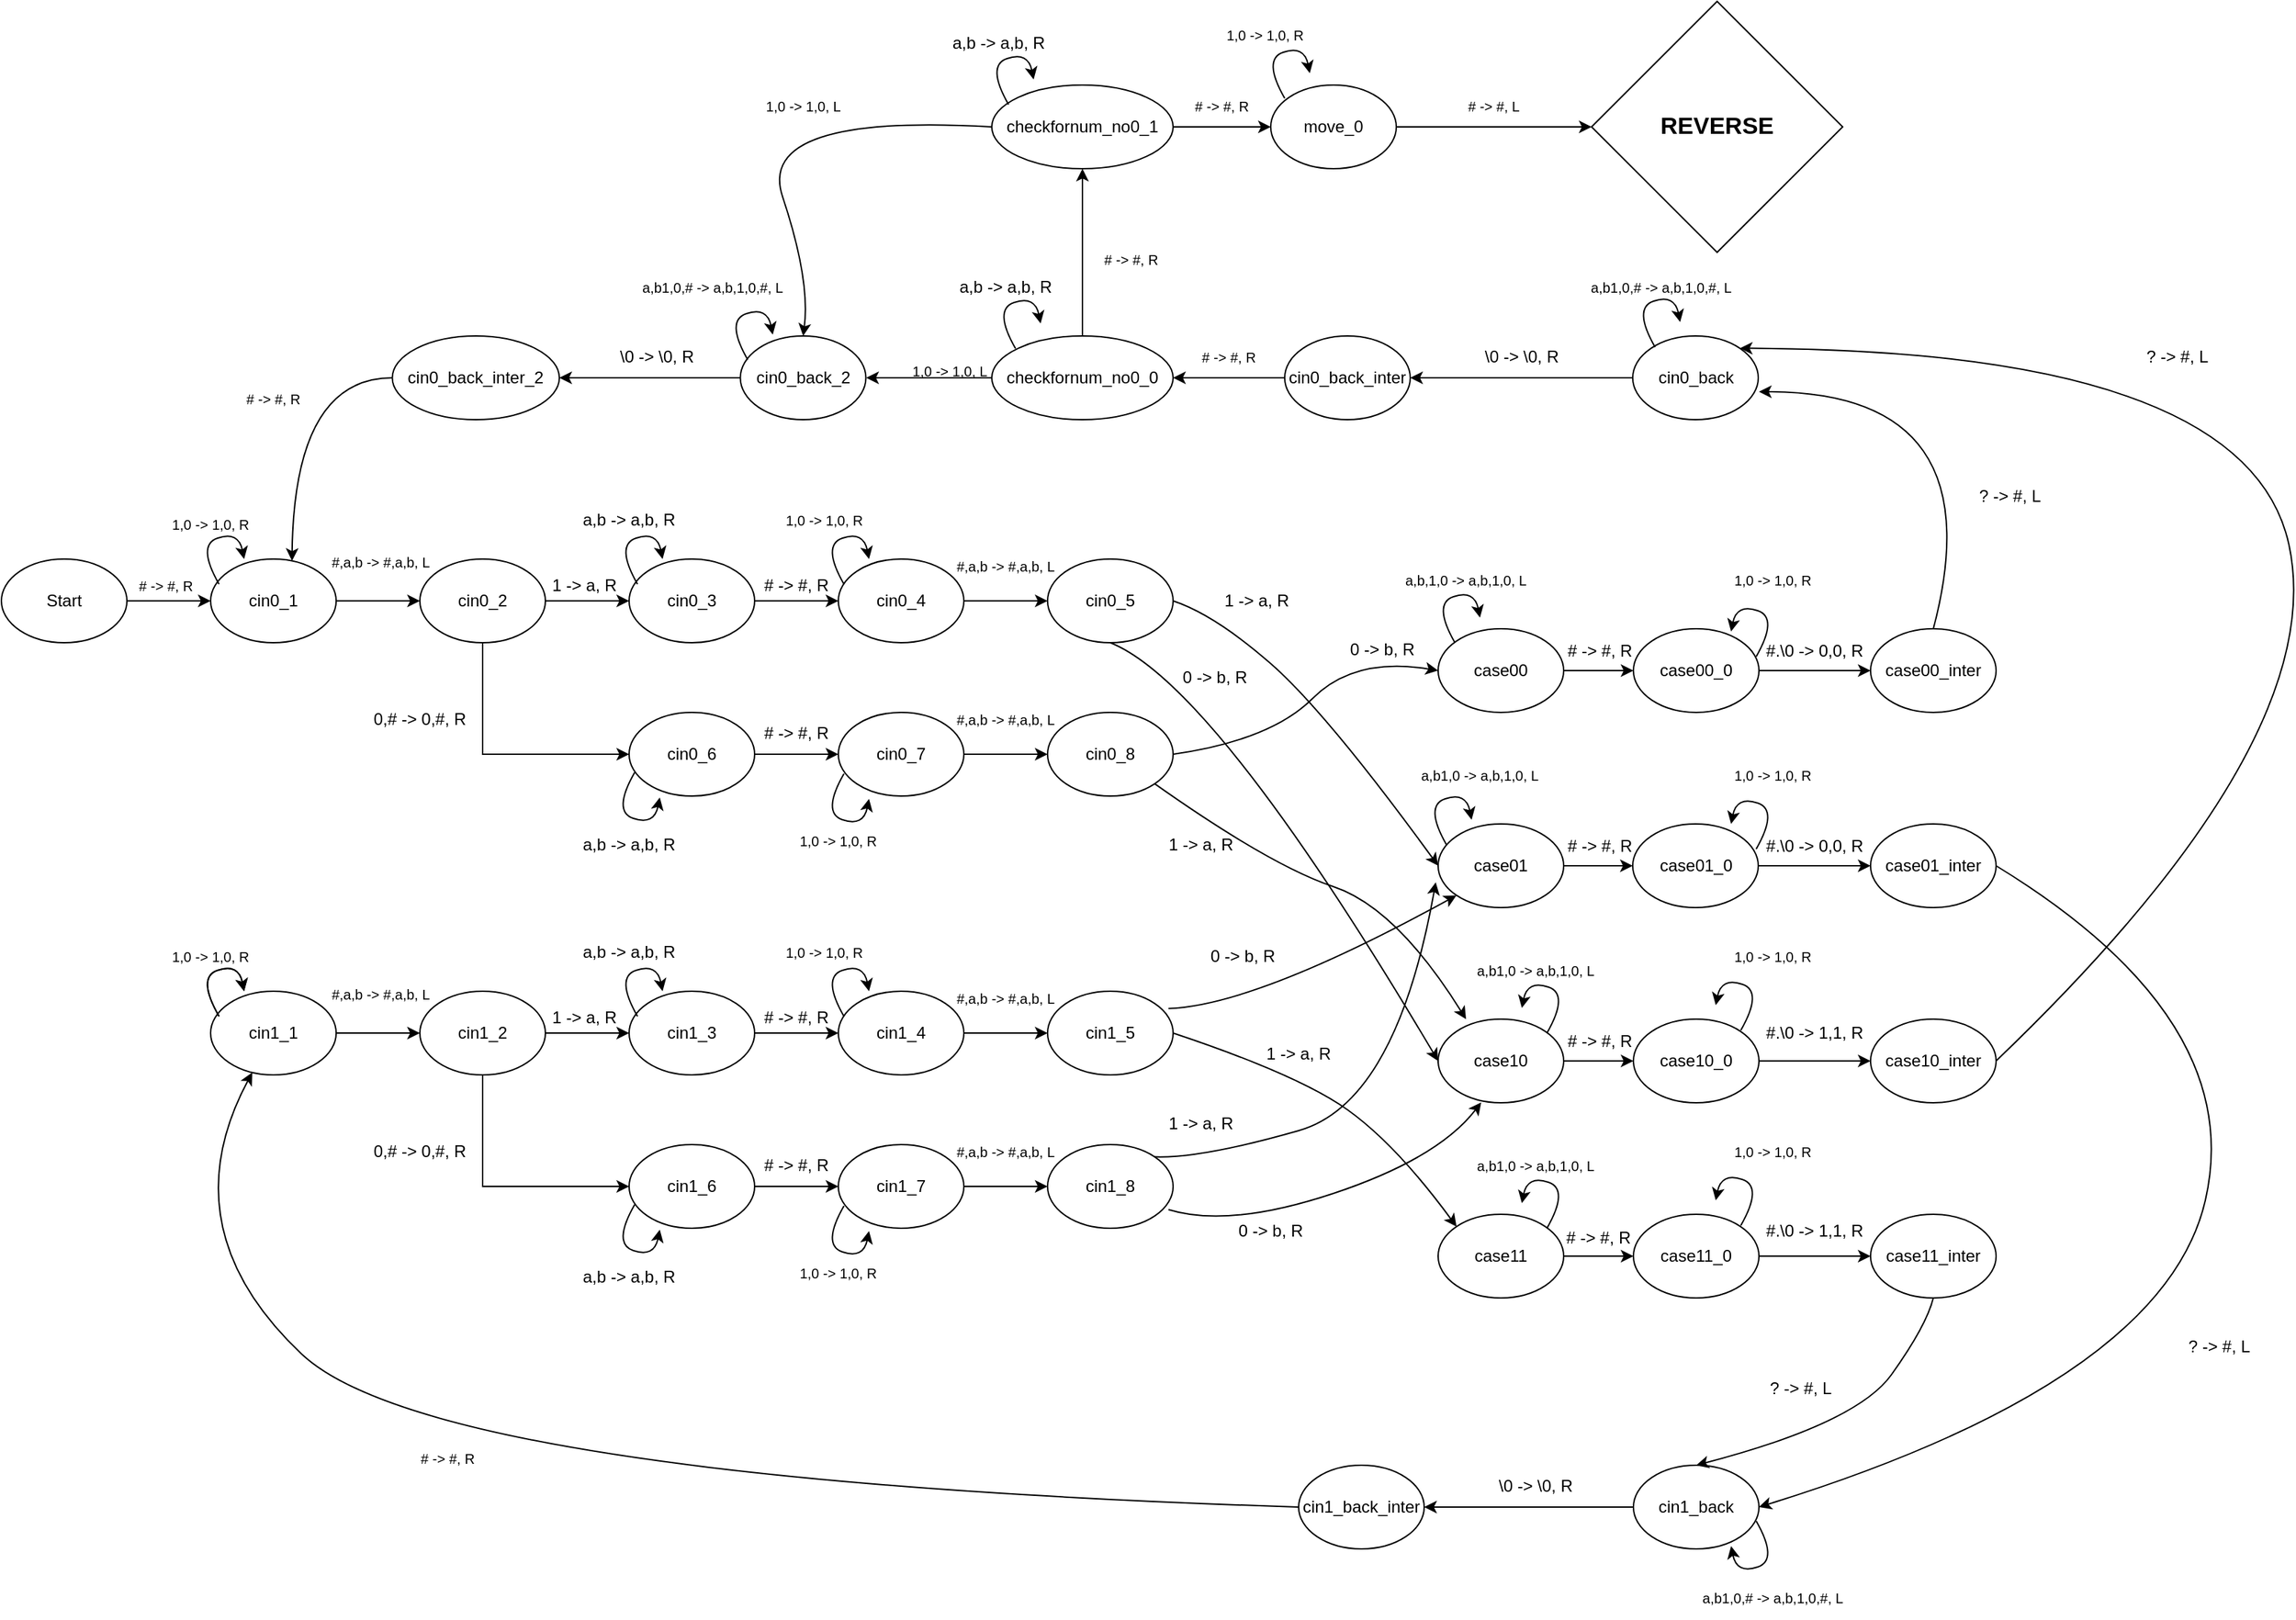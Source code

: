 <mxfile version="17.1.2" type="github">
  <diagram id="DbG2_kXGBq3T1NDGIctY" name="Page-1">
    <mxGraphModel dx="2985" dy="2089" grid="1" gridSize="10" guides="1" tooltips="1" connect="1" arrows="1" fold="1" page="0" pageScale="1" pageWidth="1100" pageHeight="850" background="none" math="0" shadow="0">
      <root>
        <mxCell id="0" />
        <mxCell id="1" parent="0" />
        <mxCell id="eYWpQT8jt0v1apSOE-1P-14" style="edgeStyle=orthogonalEdgeStyle;rounded=0;orthogonalLoop=1;jettySize=auto;html=1;entryX=0;entryY=0.5;entryDx=0;entryDy=0;" edge="1" parent="1" source="eYWpQT8jt0v1apSOE-1P-1" target="eYWpQT8jt0v1apSOE-1P-2">
          <mxGeometry relative="1" as="geometry" />
        </mxCell>
        <mxCell id="eYWpQT8jt0v1apSOE-1P-1" value="Start" style="ellipse;whiteSpace=wrap;html=1;" vertex="1" parent="1">
          <mxGeometry x="-100" y="-40" width="90" height="60" as="geometry" />
        </mxCell>
        <mxCell id="eYWpQT8jt0v1apSOE-1P-15" style="edgeStyle=orthogonalEdgeStyle;rounded=0;orthogonalLoop=1;jettySize=auto;html=1;entryX=0;entryY=0.5;entryDx=0;entryDy=0;" edge="1" parent="1" source="eYWpQT8jt0v1apSOE-1P-2" target="eYWpQT8jt0v1apSOE-1P-3">
          <mxGeometry relative="1" as="geometry" />
        </mxCell>
        <mxCell id="eYWpQT8jt0v1apSOE-1P-2" value="cin0_1" style="ellipse;whiteSpace=wrap;html=1;" vertex="1" parent="1">
          <mxGeometry x="50" y="-40" width="90" height="60" as="geometry" />
        </mxCell>
        <mxCell id="eYWpQT8jt0v1apSOE-1P-16" style="edgeStyle=orthogonalEdgeStyle;rounded=0;orthogonalLoop=1;jettySize=auto;html=1;entryX=0;entryY=0.5;entryDx=0;entryDy=0;" edge="1" parent="1" source="eYWpQT8jt0v1apSOE-1P-3" target="eYWpQT8jt0v1apSOE-1P-4">
          <mxGeometry relative="1" as="geometry" />
        </mxCell>
        <mxCell id="eYWpQT8jt0v1apSOE-1P-17" style="edgeStyle=orthogonalEdgeStyle;rounded=0;orthogonalLoop=1;jettySize=auto;html=1;entryX=0;entryY=0.5;entryDx=0;entryDy=0;" edge="1" parent="1" source="eYWpQT8jt0v1apSOE-1P-3" target="eYWpQT8jt0v1apSOE-1P-7">
          <mxGeometry relative="1" as="geometry">
            <mxPoint x="245" y="110" as="targetPoint" />
            <Array as="points">
              <mxPoint x="245" y="100" />
            </Array>
          </mxGeometry>
        </mxCell>
        <mxCell id="eYWpQT8jt0v1apSOE-1P-3" value="cin0_2" style="ellipse;whiteSpace=wrap;html=1;" vertex="1" parent="1">
          <mxGeometry x="200" y="-40" width="90" height="60" as="geometry" />
        </mxCell>
        <mxCell id="eYWpQT8jt0v1apSOE-1P-18" style="edgeStyle=orthogonalEdgeStyle;rounded=0;orthogonalLoop=1;jettySize=auto;html=1;entryX=0;entryY=0.5;entryDx=0;entryDy=0;" edge="1" parent="1" source="eYWpQT8jt0v1apSOE-1P-4" target="eYWpQT8jt0v1apSOE-1P-5">
          <mxGeometry relative="1" as="geometry" />
        </mxCell>
        <mxCell id="eYWpQT8jt0v1apSOE-1P-4" value="cin0_3" style="ellipse;whiteSpace=wrap;html=1;" vertex="1" parent="1">
          <mxGeometry x="350" y="-40" width="90" height="60" as="geometry" />
        </mxCell>
        <mxCell id="eYWpQT8jt0v1apSOE-1P-20" style="edgeStyle=orthogonalEdgeStyle;rounded=0;orthogonalLoop=1;jettySize=auto;html=1;entryX=0;entryY=0.5;entryDx=0;entryDy=0;" edge="1" parent="1" source="eYWpQT8jt0v1apSOE-1P-5" target="eYWpQT8jt0v1apSOE-1P-6">
          <mxGeometry relative="1" as="geometry" />
        </mxCell>
        <mxCell id="eYWpQT8jt0v1apSOE-1P-5" value="cin0_4" style="ellipse;whiteSpace=wrap;html=1;" vertex="1" parent="1">
          <mxGeometry x="500" y="-40" width="90" height="60" as="geometry" />
        </mxCell>
        <mxCell id="eYWpQT8jt0v1apSOE-1P-6" value="cin0_5" style="ellipse;whiteSpace=wrap;html=1;" vertex="1" parent="1">
          <mxGeometry x="650" y="-40" width="90" height="60" as="geometry" />
        </mxCell>
        <mxCell id="eYWpQT8jt0v1apSOE-1P-19" style="edgeStyle=orthogonalEdgeStyle;rounded=0;orthogonalLoop=1;jettySize=auto;html=1;entryX=0;entryY=0.5;entryDx=0;entryDy=0;" edge="1" parent="1" source="eYWpQT8jt0v1apSOE-1P-7" target="eYWpQT8jt0v1apSOE-1P-8">
          <mxGeometry relative="1" as="geometry" />
        </mxCell>
        <mxCell id="eYWpQT8jt0v1apSOE-1P-7" value="cin0_6" style="ellipse;whiteSpace=wrap;html=1;" vertex="1" parent="1">
          <mxGeometry x="350" y="70" width="90" height="60" as="geometry" />
        </mxCell>
        <mxCell id="eYWpQT8jt0v1apSOE-1P-21" style="edgeStyle=orthogonalEdgeStyle;rounded=0;orthogonalLoop=1;jettySize=auto;html=1;entryX=0;entryY=0.5;entryDx=0;entryDy=0;" edge="1" parent="1" source="eYWpQT8jt0v1apSOE-1P-8" target="eYWpQT8jt0v1apSOE-1P-9">
          <mxGeometry relative="1" as="geometry" />
        </mxCell>
        <mxCell id="eYWpQT8jt0v1apSOE-1P-8" value="cin0_7" style="ellipse;whiteSpace=wrap;html=1;" vertex="1" parent="1">
          <mxGeometry x="500" y="70" width="90" height="60" as="geometry" />
        </mxCell>
        <mxCell id="eYWpQT8jt0v1apSOE-1P-9" value="cin0_8" style="ellipse;whiteSpace=wrap;html=1;" vertex="1" parent="1">
          <mxGeometry x="650" y="70" width="90" height="60" as="geometry" />
        </mxCell>
        <mxCell id="eYWpQT8jt0v1apSOE-1P-143" style="edgeStyle=orthogonalEdgeStyle;rounded=0;orthogonalLoop=1;jettySize=auto;html=1;entryX=0;entryY=0.5;entryDx=0;entryDy=0;fontSize=10;" edge="1" parent="1" source="eYWpQT8jt0v1apSOE-1P-10" target="eYWpQT8jt0v1apSOE-1P-128">
          <mxGeometry relative="1" as="geometry" />
        </mxCell>
        <mxCell id="eYWpQT8jt0v1apSOE-1P-10" value="case00" style="ellipse;whiteSpace=wrap;html=1;" vertex="1" parent="1">
          <mxGeometry x="930" y="10" width="90" height="60" as="geometry" />
        </mxCell>
        <mxCell id="eYWpQT8jt0v1apSOE-1P-144" style="edgeStyle=orthogonalEdgeStyle;rounded=0;orthogonalLoop=1;jettySize=auto;html=1;entryX=0;entryY=0.5;entryDx=0;entryDy=0;fontSize=10;" edge="1" parent="1" source="eYWpQT8jt0v1apSOE-1P-11" target="eYWpQT8jt0v1apSOE-1P-129">
          <mxGeometry relative="1" as="geometry" />
        </mxCell>
        <mxCell id="eYWpQT8jt0v1apSOE-1P-11" value="case01" style="ellipse;whiteSpace=wrap;html=1;" vertex="1" parent="1">
          <mxGeometry x="930" y="150" width="90" height="60" as="geometry" />
        </mxCell>
        <mxCell id="eYWpQT8jt0v1apSOE-1P-145" style="edgeStyle=orthogonalEdgeStyle;rounded=0;orthogonalLoop=1;jettySize=auto;html=1;entryX=0;entryY=0.5;entryDx=0;entryDy=0;fontSize=10;" edge="1" parent="1" source="eYWpQT8jt0v1apSOE-1P-12" target="eYWpQT8jt0v1apSOE-1P-130">
          <mxGeometry relative="1" as="geometry" />
        </mxCell>
        <mxCell id="eYWpQT8jt0v1apSOE-1P-12" value="case10" style="ellipse;whiteSpace=wrap;html=1;" vertex="1" parent="1">
          <mxGeometry x="930" y="290" width="90" height="60" as="geometry" />
        </mxCell>
        <mxCell id="eYWpQT8jt0v1apSOE-1P-146" style="edgeStyle=orthogonalEdgeStyle;rounded=0;orthogonalLoop=1;jettySize=auto;html=1;entryX=0;entryY=0.5;entryDx=0;entryDy=0;fontSize=10;" edge="1" parent="1" source="eYWpQT8jt0v1apSOE-1P-13" target="eYWpQT8jt0v1apSOE-1P-131">
          <mxGeometry relative="1" as="geometry" />
        </mxCell>
        <mxCell id="eYWpQT8jt0v1apSOE-1P-13" value="case11" style="ellipse;whiteSpace=wrap;html=1;" vertex="1" parent="1">
          <mxGeometry x="930" y="430" width="90" height="60" as="geometry" />
        </mxCell>
        <mxCell id="eYWpQT8jt0v1apSOE-1P-26" value="" style="curved=1;endArrow=classic;html=1;rounded=0;exitX=0.067;exitY=0.3;exitDx=0;exitDy=0;exitPerimeter=0;entryX=0.267;entryY=0;entryDx=0;entryDy=0;entryPerimeter=0;" edge="1" parent="1" source="eYWpQT8jt0v1apSOE-1P-2" target="eYWpQT8jt0v1apSOE-1P-2">
          <mxGeometry width="50" height="50" relative="1" as="geometry">
            <mxPoint x="520" y="210" as="sourcePoint" />
            <mxPoint x="570" y="160" as="targetPoint" />
            <Array as="points">
              <mxPoint x="40" y="-50" />
              <mxPoint x="70" y="-60" />
            </Array>
          </mxGeometry>
        </mxCell>
        <mxCell id="eYWpQT8jt0v1apSOE-1P-31" value="" style="curved=1;endArrow=classic;html=1;rounded=0;exitX=0.067;exitY=0.3;exitDx=0;exitDy=0;exitPerimeter=0;entryX=0.267;entryY=0;entryDx=0;entryDy=0;entryPerimeter=0;" edge="1" parent="1">
          <mxGeometry width="50" height="50" relative="1" as="geometry">
            <mxPoint x="356.03" y="-22" as="sourcePoint" />
            <mxPoint x="374.03" y="-40" as="targetPoint" />
            <Array as="points">
              <mxPoint x="340" y="-50" />
              <mxPoint x="370" y="-60" />
            </Array>
          </mxGeometry>
        </mxCell>
        <mxCell id="eYWpQT8jt0v1apSOE-1P-33" value="" style="curved=1;endArrow=classic;html=1;rounded=0;exitX=0.067;exitY=0.3;exitDx=0;exitDy=0;exitPerimeter=0;entryX=0.267;entryY=0;entryDx=0;entryDy=0;entryPerimeter=0;" edge="1" parent="1">
          <mxGeometry width="50" height="50" relative="1" as="geometry">
            <mxPoint x="504.02" y="-22" as="sourcePoint" />
            <mxPoint x="522.02" y="-40" as="targetPoint" />
            <Array as="points">
              <mxPoint x="487.99" y="-50" />
              <mxPoint x="517.99" y="-60" />
            </Array>
          </mxGeometry>
        </mxCell>
        <mxCell id="eYWpQT8jt0v1apSOE-1P-37" value="" style="curved=1;endArrow=classic;html=1;rounded=0;exitX=1;exitY=0.5;exitDx=0;exitDy=0;entryX=0;entryY=0.5;entryDx=0;entryDy=0;" edge="1" parent="1" source="eYWpQT8jt0v1apSOE-1P-6" target="eYWpQT8jt0v1apSOE-1P-11">
          <mxGeometry width="50" height="50" relative="1" as="geometry">
            <mxPoint x="780" y="30" as="sourcePoint" />
            <mxPoint x="1090" y="-60" as="targetPoint" />
            <Array as="points">
              <mxPoint x="770" />
              <mxPoint x="850" y="70" />
            </Array>
          </mxGeometry>
        </mxCell>
        <mxCell id="eYWpQT8jt0v1apSOE-1P-38" value="" style="curved=1;endArrow=classic;html=1;rounded=0;exitX=0.5;exitY=1;exitDx=0;exitDy=0;entryX=0;entryY=0.5;entryDx=0;entryDy=0;" edge="1" parent="1" source="eYWpQT8jt0v1apSOE-1P-6" target="eYWpQT8jt0v1apSOE-1P-12">
          <mxGeometry width="50" height="50" relative="1" as="geometry">
            <mxPoint x="750.0" as="sourcePoint" />
            <mxPoint x="940.0" y="190" as="targetPoint" />
            <Array as="points">
              <mxPoint x="770" y="50" />
            </Array>
          </mxGeometry>
        </mxCell>
        <mxCell id="eYWpQT8jt0v1apSOE-1P-40" value="" style="curved=1;endArrow=classic;html=1;rounded=0;exitX=1;exitY=0.5;exitDx=0;exitDy=0;entryX=0;entryY=0.5;entryDx=0;entryDy=0;" edge="1" parent="1" source="eYWpQT8jt0v1apSOE-1P-9" target="eYWpQT8jt0v1apSOE-1P-10">
          <mxGeometry width="50" height="50" relative="1" as="geometry">
            <mxPoint x="480" y="40" as="sourcePoint" />
            <mxPoint x="530" y="-10" as="targetPoint" />
            <Array as="points">
              <mxPoint x="810" y="90" />
              <mxPoint x="870" y="30" />
            </Array>
          </mxGeometry>
        </mxCell>
        <mxCell id="eYWpQT8jt0v1apSOE-1P-41" value="" style="curved=1;endArrow=classic;html=1;rounded=0;exitX=1;exitY=1;exitDx=0;exitDy=0;" edge="1" parent="1" source="eYWpQT8jt0v1apSOE-1P-9">
          <mxGeometry width="50" height="50" relative="1" as="geometry">
            <mxPoint x="480" y="40" as="sourcePoint" />
            <mxPoint x="950" y="290" as="targetPoint" />
            <Array as="points">
              <mxPoint x="810" y="180" />
              <mxPoint x="900" y="210" />
            </Array>
          </mxGeometry>
        </mxCell>
        <mxCell id="eYWpQT8jt0v1apSOE-1P-42" value="" style="curved=1;endArrow=classic;html=1;rounded=0;exitX=0.067;exitY=0.3;exitDx=0;exitDy=0;exitPerimeter=0;entryX=0.267;entryY=0;entryDx=0;entryDy=0;entryPerimeter=0;" edge="1" parent="1">
          <mxGeometry width="50" height="50" relative="1" as="geometry">
            <mxPoint x="354.02" y="113" as="sourcePoint" />
            <mxPoint x="372.02" y="131" as="targetPoint" />
            <Array as="points">
              <mxPoint x="337.99" y="141" />
              <mxPoint x="367.99" y="151" />
            </Array>
          </mxGeometry>
        </mxCell>
        <mxCell id="eYWpQT8jt0v1apSOE-1P-44" value="" style="curved=1;endArrow=classic;html=1;rounded=0;exitX=0.067;exitY=0.3;exitDx=0;exitDy=0;exitPerimeter=0;entryX=0.267;entryY=0;entryDx=0;entryDy=0;entryPerimeter=0;" edge="1" parent="1">
          <mxGeometry width="50" height="50" relative="1" as="geometry">
            <mxPoint x="504.02" y="114" as="sourcePoint" />
            <mxPoint x="522.02" y="132" as="targetPoint" />
            <Array as="points">
              <mxPoint x="487.99" y="142" />
              <mxPoint x="517.99" y="152" />
            </Array>
          </mxGeometry>
        </mxCell>
        <mxCell id="eYWpQT8jt0v1apSOE-1P-68" value="&lt;font style=&quot;font-size: 10px&quot;&gt;# -&amp;gt; #, R&lt;/font&gt;" style="text;html=1;strokeColor=none;fillColor=none;align=center;verticalAlign=middle;whiteSpace=wrap;rounded=0;" vertex="1" parent="1">
          <mxGeometry x="-12" y="-36" width="60" height="30" as="geometry" />
        </mxCell>
        <mxCell id="eYWpQT8jt0v1apSOE-1P-69" value="&lt;font style=&quot;font-size: 10px&quot;&gt;1,0 -&amp;gt; 1,0, R&lt;/font&gt;" style="text;html=1;strokeColor=none;fillColor=none;align=center;verticalAlign=middle;whiteSpace=wrap;rounded=0;" vertex="1" parent="1">
          <mxGeometry x="20" y="-80" width="60" height="30" as="geometry" />
        </mxCell>
        <mxCell id="eYWpQT8jt0v1apSOE-1P-70" value="&lt;font style=&quot;font-size: 10px&quot;&gt;#,a,b -&amp;gt; #,a,b, L&lt;br&gt;&lt;/font&gt;" style="text;html=1;strokeColor=none;fillColor=none;align=center;verticalAlign=middle;whiteSpace=wrap;rounded=0;" vertex="1" parent="1">
          <mxGeometry x="132" y="-53" width="80" height="30" as="geometry" />
        </mxCell>
        <mxCell id="eYWpQT8jt0v1apSOE-1P-71" value="a,b -&amp;gt; a,b, R" style="text;html=1;strokeColor=none;fillColor=none;align=center;verticalAlign=middle;whiteSpace=wrap;rounded=0;" vertex="1" parent="1">
          <mxGeometry x="310" y="-83" width="80" height="30" as="geometry" />
        </mxCell>
        <mxCell id="eYWpQT8jt0v1apSOE-1P-72" value="1 -&amp;gt; a, R" style="text;html=1;strokeColor=none;fillColor=none;align=center;verticalAlign=middle;whiteSpace=wrap;rounded=0;" vertex="1" parent="1">
          <mxGeometry x="278" y="-36" width="80" height="30" as="geometry" />
        </mxCell>
        <mxCell id="eYWpQT8jt0v1apSOE-1P-73" value="# -&amp;gt; #, R" style="text;html=1;strokeColor=none;fillColor=none;align=center;verticalAlign=middle;whiteSpace=wrap;rounded=0;" vertex="1" parent="1">
          <mxGeometry x="1006" y="11" width="80" height="30" as="geometry" />
        </mxCell>
        <mxCell id="eYWpQT8jt0v1apSOE-1P-74" value="&lt;font style=&quot;font-size: 10px&quot;&gt;1,0 -&amp;gt; 1,0, R&lt;/font&gt;" style="text;html=1;strokeColor=none;fillColor=none;align=center;verticalAlign=middle;whiteSpace=wrap;rounded=0;" vertex="1" parent="1">
          <mxGeometry x="460" y="-83" width="60" height="30" as="geometry" />
        </mxCell>
        <mxCell id="eYWpQT8jt0v1apSOE-1P-75" value="&lt;font style=&quot;font-size: 10px&quot;&gt;#,a,b -&amp;gt; #,a,b, L&lt;br&gt;&lt;/font&gt;" style="text;html=1;strokeColor=none;fillColor=none;align=center;verticalAlign=middle;whiteSpace=wrap;rounded=0;" vertex="1" parent="1">
          <mxGeometry x="580" y="-50" width="80" height="30" as="geometry" />
        </mxCell>
        <mxCell id="eYWpQT8jt0v1apSOE-1P-76" value="1 -&amp;gt; a, R" style="text;html=1;strokeColor=none;fillColor=none;align=center;verticalAlign=middle;whiteSpace=wrap;rounded=0;" vertex="1" parent="1">
          <mxGeometry x="760" y="-25" width="80" height="30" as="geometry" />
        </mxCell>
        <mxCell id="eYWpQT8jt0v1apSOE-1P-77" value="0 -&amp;gt; b, R" style="text;html=1;strokeColor=none;fillColor=none;align=center;verticalAlign=middle;whiteSpace=wrap;rounded=0;" vertex="1" parent="1">
          <mxGeometry x="850" y="10" width="80" height="30" as="geometry" />
        </mxCell>
        <mxCell id="eYWpQT8jt0v1apSOE-1P-78" value="0,# -&amp;gt; 0,#, R" style="text;html=1;strokeColor=none;fillColor=none;align=center;verticalAlign=middle;whiteSpace=wrap;rounded=0;" vertex="1" parent="1">
          <mxGeometry x="160" y="60" width="80" height="30" as="geometry" />
        </mxCell>
        <mxCell id="eYWpQT8jt0v1apSOE-1P-79" value="a,b -&amp;gt; a,b, R" style="text;html=1;strokeColor=none;fillColor=none;align=center;verticalAlign=middle;whiteSpace=wrap;rounded=0;" vertex="1" parent="1">
          <mxGeometry x="310" y="150" width="80" height="30" as="geometry" />
        </mxCell>
        <mxCell id="eYWpQT8jt0v1apSOE-1P-80" value="# -&amp;gt; #, R" style="text;html=1;strokeColor=none;fillColor=none;align=center;verticalAlign=middle;whiteSpace=wrap;rounded=0;" vertex="1" parent="1">
          <mxGeometry x="430" y="70" width="80" height="30" as="geometry" />
        </mxCell>
        <mxCell id="eYWpQT8jt0v1apSOE-1P-81" value="&lt;font style=&quot;font-size: 10px&quot;&gt;1,0 -&amp;gt; 1,0, R&lt;/font&gt;" style="text;html=1;strokeColor=none;fillColor=none;align=center;verticalAlign=middle;whiteSpace=wrap;rounded=0;" vertex="1" parent="1">
          <mxGeometry x="470" y="147" width="60" height="30" as="geometry" />
        </mxCell>
        <mxCell id="eYWpQT8jt0v1apSOE-1P-83" value="&lt;font style=&quot;font-size: 10px&quot;&gt;#,a,b -&amp;gt; #,a,b, L&lt;br&gt;&lt;/font&gt;" style="text;html=1;strokeColor=none;fillColor=none;align=center;verticalAlign=middle;whiteSpace=wrap;rounded=0;" vertex="1" parent="1">
          <mxGeometry x="580" y="60" width="80" height="30" as="geometry" />
        </mxCell>
        <mxCell id="eYWpQT8jt0v1apSOE-1P-84" value="0 -&amp;gt; b, R" style="text;html=1;strokeColor=none;fillColor=none;align=center;verticalAlign=middle;whiteSpace=wrap;rounded=0;" vertex="1" parent="1">
          <mxGeometry x="730" y="30" width="80" height="30" as="geometry" />
        </mxCell>
        <mxCell id="eYWpQT8jt0v1apSOE-1P-85" value="1 -&amp;gt; a, R" style="text;html=1;strokeColor=none;fillColor=none;align=center;verticalAlign=middle;whiteSpace=wrap;rounded=0;" vertex="1" parent="1">
          <mxGeometry x="720" y="150" width="80" height="30" as="geometry" />
        </mxCell>
        <mxCell id="eYWpQT8jt0v1apSOE-1P-86" style="edgeStyle=orthogonalEdgeStyle;rounded=0;orthogonalLoop=1;jettySize=auto;html=1;entryX=0;entryY=0.5;entryDx=0;entryDy=0;" edge="1" parent="1" source="eYWpQT8jt0v1apSOE-1P-87" target="eYWpQT8jt0v1apSOE-1P-90">
          <mxGeometry relative="1" as="geometry" />
        </mxCell>
        <mxCell id="eYWpQT8jt0v1apSOE-1P-87" value="cin1_1" style="ellipse;whiteSpace=wrap;html=1;" vertex="1" parent="1">
          <mxGeometry x="50" y="270" width="90" height="60" as="geometry" />
        </mxCell>
        <mxCell id="eYWpQT8jt0v1apSOE-1P-88" style="edgeStyle=orthogonalEdgeStyle;rounded=0;orthogonalLoop=1;jettySize=auto;html=1;entryX=0;entryY=0.5;entryDx=0;entryDy=0;" edge="1" parent="1" source="eYWpQT8jt0v1apSOE-1P-90" target="eYWpQT8jt0v1apSOE-1P-92">
          <mxGeometry relative="1" as="geometry" />
        </mxCell>
        <mxCell id="eYWpQT8jt0v1apSOE-1P-89" style="edgeStyle=orthogonalEdgeStyle;rounded=0;orthogonalLoop=1;jettySize=auto;html=1;entryX=0;entryY=0.5;entryDx=0;entryDy=0;" edge="1" parent="1" source="eYWpQT8jt0v1apSOE-1P-90" target="eYWpQT8jt0v1apSOE-1P-97">
          <mxGeometry relative="1" as="geometry">
            <mxPoint x="245" y="420" as="targetPoint" />
            <Array as="points">
              <mxPoint x="245" y="410" />
            </Array>
          </mxGeometry>
        </mxCell>
        <mxCell id="eYWpQT8jt0v1apSOE-1P-90" value="cin1_2" style="ellipse;whiteSpace=wrap;html=1;" vertex="1" parent="1">
          <mxGeometry x="200" y="270" width="90" height="60" as="geometry" />
        </mxCell>
        <mxCell id="eYWpQT8jt0v1apSOE-1P-91" style="edgeStyle=orthogonalEdgeStyle;rounded=0;orthogonalLoop=1;jettySize=auto;html=1;entryX=0;entryY=0.5;entryDx=0;entryDy=0;" edge="1" parent="1" source="eYWpQT8jt0v1apSOE-1P-92" target="eYWpQT8jt0v1apSOE-1P-94">
          <mxGeometry relative="1" as="geometry" />
        </mxCell>
        <mxCell id="eYWpQT8jt0v1apSOE-1P-92" value="cin1_3" style="ellipse;whiteSpace=wrap;html=1;" vertex="1" parent="1">
          <mxGeometry x="350" y="270" width="90" height="60" as="geometry" />
        </mxCell>
        <mxCell id="eYWpQT8jt0v1apSOE-1P-93" style="edgeStyle=orthogonalEdgeStyle;rounded=0;orthogonalLoop=1;jettySize=auto;html=1;entryX=0;entryY=0.5;entryDx=0;entryDy=0;" edge="1" parent="1" source="eYWpQT8jt0v1apSOE-1P-94" target="eYWpQT8jt0v1apSOE-1P-95">
          <mxGeometry relative="1" as="geometry" />
        </mxCell>
        <mxCell id="eYWpQT8jt0v1apSOE-1P-94" value="cin1_4" style="ellipse;whiteSpace=wrap;html=1;" vertex="1" parent="1">
          <mxGeometry x="500" y="270" width="90" height="60" as="geometry" />
        </mxCell>
        <mxCell id="eYWpQT8jt0v1apSOE-1P-95" value="cin1_5" style="ellipse;whiteSpace=wrap;html=1;" vertex="1" parent="1">
          <mxGeometry x="650" y="270" width="90" height="60" as="geometry" />
        </mxCell>
        <mxCell id="eYWpQT8jt0v1apSOE-1P-96" style="edgeStyle=orthogonalEdgeStyle;rounded=0;orthogonalLoop=1;jettySize=auto;html=1;entryX=0;entryY=0.5;entryDx=0;entryDy=0;" edge="1" parent="1" source="eYWpQT8jt0v1apSOE-1P-97" target="eYWpQT8jt0v1apSOE-1P-99">
          <mxGeometry relative="1" as="geometry" />
        </mxCell>
        <mxCell id="eYWpQT8jt0v1apSOE-1P-97" value="cin1_6" style="ellipse;whiteSpace=wrap;html=1;" vertex="1" parent="1">
          <mxGeometry x="350" y="380" width="90" height="60" as="geometry" />
        </mxCell>
        <mxCell id="eYWpQT8jt0v1apSOE-1P-98" style="edgeStyle=orthogonalEdgeStyle;rounded=0;orthogonalLoop=1;jettySize=auto;html=1;entryX=0;entryY=0.5;entryDx=0;entryDy=0;" edge="1" parent="1" source="eYWpQT8jt0v1apSOE-1P-99" target="eYWpQT8jt0v1apSOE-1P-100">
          <mxGeometry relative="1" as="geometry" />
        </mxCell>
        <mxCell id="eYWpQT8jt0v1apSOE-1P-99" value="cin1_7" style="ellipse;whiteSpace=wrap;html=1;" vertex="1" parent="1">
          <mxGeometry x="500" y="380" width="90" height="60" as="geometry" />
        </mxCell>
        <mxCell id="eYWpQT8jt0v1apSOE-1P-100" value="cin1_8" style="ellipse;whiteSpace=wrap;html=1;" vertex="1" parent="1">
          <mxGeometry x="650" y="380" width="90" height="60" as="geometry" />
        </mxCell>
        <mxCell id="eYWpQT8jt0v1apSOE-1P-101" value="" style="curved=1;endArrow=classic;html=1;rounded=0;exitX=0.067;exitY=0.3;exitDx=0;exitDy=0;exitPerimeter=0;entryX=0.267;entryY=0;entryDx=0;entryDy=0;entryPerimeter=0;" edge="1" parent="1" source="eYWpQT8jt0v1apSOE-1P-87" target="eYWpQT8jt0v1apSOE-1P-87">
          <mxGeometry width="50" height="50" relative="1" as="geometry">
            <mxPoint x="520" y="520" as="sourcePoint" />
            <mxPoint x="570" y="470" as="targetPoint" />
            <Array as="points">
              <mxPoint x="40" y="260" />
              <mxPoint x="70" y="250" />
            </Array>
          </mxGeometry>
        </mxCell>
        <mxCell id="eYWpQT8jt0v1apSOE-1P-102" value="" style="curved=1;endArrow=classic;html=1;rounded=0;exitX=0.067;exitY=0.3;exitDx=0;exitDy=0;exitPerimeter=0;entryX=0.267;entryY=0;entryDx=0;entryDy=0;entryPerimeter=0;" edge="1" parent="1">
          <mxGeometry width="50" height="50" relative="1" as="geometry">
            <mxPoint x="356.03" y="288" as="sourcePoint" />
            <mxPoint x="374.03" y="270" as="targetPoint" />
            <Array as="points">
              <mxPoint x="340" y="260" />
              <mxPoint x="370" y="250" />
            </Array>
          </mxGeometry>
        </mxCell>
        <mxCell id="eYWpQT8jt0v1apSOE-1P-103" value="" style="curved=1;endArrow=classic;html=1;rounded=0;exitX=0.067;exitY=0.3;exitDx=0;exitDy=0;exitPerimeter=0;entryX=0.267;entryY=0;entryDx=0;entryDy=0;entryPerimeter=0;" edge="1" parent="1">
          <mxGeometry width="50" height="50" relative="1" as="geometry">
            <mxPoint x="504.02" y="288" as="sourcePoint" />
            <mxPoint x="522.02" y="270" as="targetPoint" />
            <Array as="points">
              <mxPoint x="487.99" y="260" />
              <mxPoint x="517.99" y="250" />
            </Array>
          </mxGeometry>
        </mxCell>
        <mxCell id="eYWpQT8jt0v1apSOE-1P-104" value="" style="curved=1;endArrow=classic;html=1;rounded=0;exitX=0.067;exitY=0.3;exitDx=0;exitDy=0;exitPerimeter=0;entryX=0.267;entryY=0;entryDx=0;entryDy=0;entryPerimeter=0;" edge="1" parent="1">
          <mxGeometry width="50" height="50" relative="1" as="geometry">
            <mxPoint x="354.02" y="423" as="sourcePoint" />
            <mxPoint x="372.02" y="441" as="targetPoint" />
            <Array as="points">
              <mxPoint x="337.99" y="451" />
              <mxPoint x="367.99" y="461" />
            </Array>
          </mxGeometry>
        </mxCell>
        <mxCell id="eYWpQT8jt0v1apSOE-1P-105" value="" style="curved=1;endArrow=classic;html=1;rounded=0;exitX=0.067;exitY=0.3;exitDx=0;exitDy=0;exitPerimeter=0;entryX=0.267;entryY=0;entryDx=0;entryDy=0;entryPerimeter=0;" edge="1" parent="1">
          <mxGeometry width="50" height="50" relative="1" as="geometry">
            <mxPoint x="504.02" y="424" as="sourcePoint" />
            <mxPoint x="522.02" y="442" as="targetPoint" />
            <Array as="points">
              <mxPoint x="487.99" y="452" />
              <mxPoint x="517.99" y="462" />
            </Array>
          </mxGeometry>
        </mxCell>
        <mxCell id="eYWpQT8jt0v1apSOE-1P-106" value="&lt;font style=&quot;font-size: 10px&quot;&gt;#,a,b -&amp;gt; #,a,b, L&lt;br&gt;&lt;/font&gt;" style="text;html=1;strokeColor=none;fillColor=none;align=center;verticalAlign=middle;whiteSpace=wrap;rounded=0;" vertex="1" parent="1">
          <mxGeometry x="132" y="257" width="80" height="30" as="geometry" />
        </mxCell>
        <mxCell id="eYWpQT8jt0v1apSOE-1P-107" value="a,b -&amp;gt; a,b, R" style="text;html=1;strokeColor=none;fillColor=none;align=center;verticalAlign=middle;whiteSpace=wrap;rounded=0;" vertex="1" parent="1">
          <mxGeometry x="310" y="227" width="80" height="30" as="geometry" />
        </mxCell>
        <mxCell id="eYWpQT8jt0v1apSOE-1P-108" value="1 -&amp;gt; a, R" style="text;html=1;strokeColor=none;fillColor=none;align=center;verticalAlign=middle;whiteSpace=wrap;rounded=0;" vertex="1" parent="1">
          <mxGeometry x="278" y="274" width="80" height="30" as="geometry" />
        </mxCell>
        <mxCell id="eYWpQT8jt0v1apSOE-1P-109" value="# -&amp;gt; #, R" style="text;html=1;strokeColor=none;fillColor=none;align=center;verticalAlign=middle;whiteSpace=wrap;rounded=0;" vertex="1" parent="1">
          <mxGeometry x="430" y="274" width="80" height="30" as="geometry" />
        </mxCell>
        <mxCell id="eYWpQT8jt0v1apSOE-1P-110" value="&lt;font style=&quot;font-size: 10px&quot;&gt;1,0 -&amp;gt; 1,0, R&lt;/font&gt;" style="text;html=1;strokeColor=none;fillColor=none;align=center;verticalAlign=middle;whiteSpace=wrap;rounded=0;" vertex="1" parent="1">
          <mxGeometry x="460" y="227" width="60" height="30" as="geometry" />
        </mxCell>
        <mxCell id="eYWpQT8jt0v1apSOE-1P-111" value="&lt;font style=&quot;font-size: 10px&quot;&gt;#,a,b -&amp;gt; #,a,b, L&lt;br&gt;&lt;/font&gt;" style="text;html=1;strokeColor=none;fillColor=none;align=center;verticalAlign=middle;whiteSpace=wrap;rounded=0;" vertex="1" parent="1">
          <mxGeometry x="580" y="260" width="80" height="30" as="geometry" />
        </mxCell>
        <mxCell id="eYWpQT8jt0v1apSOE-1P-112" value="0,# -&amp;gt; 0,#, R" style="text;html=1;strokeColor=none;fillColor=none;align=center;verticalAlign=middle;whiteSpace=wrap;rounded=0;" vertex="1" parent="1">
          <mxGeometry x="160" y="370" width="80" height="30" as="geometry" />
        </mxCell>
        <mxCell id="eYWpQT8jt0v1apSOE-1P-113" value="a,b -&amp;gt; a,b, R" style="text;html=1;strokeColor=none;fillColor=none;align=center;verticalAlign=middle;whiteSpace=wrap;rounded=0;" vertex="1" parent="1">
          <mxGeometry x="310" y="460" width="80" height="30" as="geometry" />
        </mxCell>
        <mxCell id="eYWpQT8jt0v1apSOE-1P-114" value="# -&amp;gt; #, R" style="text;html=1;strokeColor=none;fillColor=none;align=center;verticalAlign=middle;whiteSpace=wrap;rounded=0;" vertex="1" parent="1">
          <mxGeometry x="430" y="380" width="80" height="30" as="geometry" />
        </mxCell>
        <mxCell id="eYWpQT8jt0v1apSOE-1P-115" value="&lt;font style=&quot;font-size: 10px&quot;&gt;1,0 -&amp;gt; 1,0, R&lt;/font&gt;" style="text;html=1;strokeColor=none;fillColor=none;align=center;verticalAlign=middle;whiteSpace=wrap;rounded=0;" vertex="1" parent="1">
          <mxGeometry x="470" y="457" width="60" height="30" as="geometry" />
        </mxCell>
        <mxCell id="eYWpQT8jt0v1apSOE-1P-116" value="&lt;font style=&quot;font-size: 10px&quot;&gt;#,a,b -&amp;gt; #,a,b, L&lt;br&gt;&lt;/font&gt;" style="text;html=1;strokeColor=none;fillColor=none;align=center;verticalAlign=middle;whiteSpace=wrap;rounded=0;" vertex="1" parent="1">
          <mxGeometry x="580" y="370" width="80" height="30" as="geometry" />
        </mxCell>
        <mxCell id="eYWpQT8jt0v1apSOE-1P-117" value="" style="curved=1;endArrow=classic;html=1;rounded=0;fontSize=10;entryX=0;entryY=0;entryDx=0;entryDy=0;exitX=1;exitY=0.5;exitDx=0;exitDy=0;" edge="1" parent="1" source="eYWpQT8jt0v1apSOE-1P-95" target="eYWpQT8jt0v1apSOE-1P-13">
          <mxGeometry width="50" height="50" relative="1" as="geometry">
            <mxPoint x="540" y="210" as="sourcePoint" />
            <mxPoint x="590" y="160" as="targetPoint" />
            <Array as="points">
              <mxPoint x="830" y="330" />
              <mxPoint x="900" y="380" />
            </Array>
          </mxGeometry>
        </mxCell>
        <mxCell id="eYWpQT8jt0v1apSOE-1P-118" value="" style="curved=1;endArrow=classic;html=1;rounded=0;fontSize=10;entryX=0;entryY=1;entryDx=0;entryDy=0;exitX=0.963;exitY=0.207;exitDx=0;exitDy=0;exitPerimeter=0;" edge="1" parent="1" source="eYWpQT8jt0v1apSOE-1P-95" target="eYWpQT8jt0v1apSOE-1P-11">
          <mxGeometry width="50" height="50" relative="1" as="geometry">
            <mxPoint x="540" y="210" as="sourcePoint" />
            <mxPoint x="650" y="210" as="targetPoint" />
            <Array as="points">
              <mxPoint x="800" y="280" />
            </Array>
          </mxGeometry>
        </mxCell>
        <mxCell id="eYWpQT8jt0v1apSOE-1P-119" value="" style="curved=1;endArrow=classic;html=1;rounded=0;fontSize=10;entryX=-0.019;entryY=0.698;entryDx=0;entryDy=0;entryPerimeter=0;exitX=1;exitY=0;exitDx=0;exitDy=0;" edge="1" parent="1" source="eYWpQT8jt0v1apSOE-1P-100" target="eYWpQT8jt0v1apSOE-1P-11">
          <mxGeometry width="50" height="50" relative="1" as="geometry">
            <mxPoint x="540" y="210" as="sourcePoint" />
            <mxPoint x="590" y="160" as="targetPoint" />
            <Array as="points">
              <mxPoint x="760" y="390" />
              <mxPoint x="900" y="350" />
            </Array>
          </mxGeometry>
        </mxCell>
        <mxCell id="eYWpQT8jt0v1apSOE-1P-120" value="" style="curved=1;endArrow=classic;html=1;rounded=0;fontSize=10;entryX=0.343;entryY=0.996;entryDx=0;entryDy=0;entryPerimeter=0;exitX=0.963;exitY=0.777;exitDx=0;exitDy=0;exitPerimeter=0;" edge="1" parent="1" source="eYWpQT8jt0v1apSOE-1P-100" target="eYWpQT8jt0v1apSOE-1P-12">
          <mxGeometry width="50" height="50" relative="1" as="geometry">
            <mxPoint x="540" y="210" as="sourcePoint" />
            <mxPoint x="590" y="160" as="targetPoint" />
            <Array as="points">
              <mxPoint x="780" y="440" />
              <mxPoint x="930" y="390" />
            </Array>
          </mxGeometry>
        </mxCell>
        <mxCell id="eYWpQT8jt0v1apSOE-1P-121" value="1 -&amp;gt; a, R" style="text;html=1;strokeColor=none;fillColor=none;align=center;verticalAlign=middle;whiteSpace=wrap;rounded=0;" vertex="1" parent="1">
          <mxGeometry x="790" y="300" width="80" height="30" as="geometry" />
        </mxCell>
        <mxCell id="eYWpQT8jt0v1apSOE-1P-122" value="1 -&amp;gt; a, R" style="text;html=1;strokeColor=none;fillColor=none;align=center;verticalAlign=middle;whiteSpace=wrap;rounded=0;" vertex="1" parent="1">
          <mxGeometry x="720" y="350" width="80" height="30" as="geometry" />
        </mxCell>
        <mxCell id="eYWpQT8jt0v1apSOE-1P-123" value="0 -&amp;gt; b, R" style="text;html=1;strokeColor=none;fillColor=none;align=center;verticalAlign=middle;whiteSpace=wrap;rounded=0;" vertex="1" parent="1">
          <mxGeometry x="750" y="230" width="80" height="30" as="geometry" />
        </mxCell>
        <mxCell id="eYWpQT8jt0v1apSOE-1P-124" value="0 -&amp;gt; b, R" style="text;html=1;strokeColor=none;fillColor=none;align=center;verticalAlign=middle;whiteSpace=wrap;rounded=0;" vertex="1" parent="1">
          <mxGeometry x="770" y="427" width="80" height="30" as="geometry" />
        </mxCell>
        <mxCell id="eYWpQT8jt0v1apSOE-1P-126" value="" style="curved=1;endArrow=classic;html=1;rounded=0;exitX=0.067;exitY=0.3;exitDx=0;exitDy=0;exitPerimeter=0;entryX=0.267;entryY=0;entryDx=0;entryDy=0;entryPerimeter=0;" edge="1" parent="1">
          <mxGeometry width="50" height="50" relative="1" as="geometry">
            <mxPoint x="56.03" y="288.0" as="sourcePoint" />
            <mxPoint x="74.03" y="270.0" as="targetPoint" />
            <Array as="points">
              <mxPoint x="40" y="260" />
              <mxPoint x="70" y="250" />
            </Array>
          </mxGeometry>
        </mxCell>
        <mxCell id="eYWpQT8jt0v1apSOE-1P-127" value="&lt;font style=&quot;font-size: 10px&quot;&gt;1,0 -&amp;gt; 1,0, R&lt;/font&gt;" style="text;html=1;strokeColor=none;fillColor=none;align=center;verticalAlign=middle;whiteSpace=wrap;rounded=0;" vertex="1" parent="1">
          <mxGeometry x="20" y="230" width="60" height="30" as="geometry" />
        </mxCell>
        <mxCell id="eYWpQT8jt0v1apSOE-1P-161" style="edgeStyle=orthogonalEdgeStyle;rounded=0;orthogonalLoop=1;jettySize=auto;html=1;entryX=0;entryY=0.5;entryDx=0;entryDy=0;fontSize=10;" edge="1" parent="1" source="eYWpQT8jt0v1apSOE-1P-128" target="eYWpQT8jt0v1apSOE-1P-157">
          <mxGeometry relative="1" as="geometry" />
        </mxCell>
        <mxCell id="eYWpQT8jt0v1apSOE-1P-128" value="case00_0" style="ellipse;whiteSpace=wrap;html=1;" vertex="1" parent="1">
          <mxGeometry x="1070" y="10" width="90" height="60" as="geometry" />
        </mxCell>
        <mxCell id="eYWpQT8jt0v1apSOE-1P-162" style="edgeStyle=orthogonalEdgeStyle;rounded=0;orthogonalLoop=1;jettySize=auto;html=1;entryX=0;entryY=0.5;entryDx=0;entryDy=0;fontSize=10;" edge="1" parent="1" source="eYWpQT8jt0v1apSOE-1P-129" target="eYWpQT8jt0v1apSOE-1P-158">
          <mxGeometry relative="1" as="geometry" />
        </mxCell>
        <mxCell id="eYWpQT8jt0v1apSOE-1P-129" value="case01_0" style="ellipse;whiteSpace=wrap;html=1;" vertex="1" parent="1">
          <mxGeometry x="1069.5" y="150" width="90" height="60" as="geometry" />
        </mxCell>
        <mxCell id="eYWpQT8jt0v1apSOE-1P-163" style="edgeStyle=orthogonalEdgeStyle;rounded=0;orthogonalLoop=1;jettySize=auto;html=1;fontSize=10;" edge="1" parent="1" source="eYWpQT8jt0v1apSOE-1P-130" target="eYWpQT8jt0v1apSOE-1P-159">
          <mxGeometry relative="1" as="geometry" />
        </mxCell>
        <mxCell id="eYWpQT8jt0v1apSOE-1P-130" value="case10_0" style="ellipse;whiteSpace=wrap;html=1;" vertex="1" parent="1">
          <mxGeometry x="1070" y="290" width="90" height="60" as="geometry" />
        </mxCell>
        <mxCell id="eYWpQT8jt0v1apSOE-1P-164" style="edgeStyle=orthogonalEdgeStyle;rounded=0;orthogonalLoop=1;jettySize=auto;html=1;entryX=0;entryY=0.5;entryDx=0;entryDy=0;fontSize=10;" edge="1" parent="1" source="eYWpQT8jt0v1apSOE-1P-131" target="eYWpQT8jt0v1apSOE-1P-160">
          <mxGeometry relative="1" as="geometry" />
        </mxCell>
        <mxCell id="eYWpQT8jt0v1apSOE-1P-131" value="case11_0" style="ellipse;whiteSpace=wrap;html=1;" vertex="1" parent="1">
          <mxGeometry x="1070" y="430" width="90" height="60" as="geometry" />
        </mxCell>
        <mxCell id="eYWpQT8jt0v1apSOE-1P-132" value="" style="curved=1;endArrow=classic;html=1;rounded=0;exitX=0.067;exitY=0.3;exitDx=0;exitDy=0;exitPerimeter=0;entryX=0.267;entryY=0;entryDx=0;entryDy=0;entryPerimeter=0;" edge="1" parent="1">
          <mxGeometry width="50" height="50" relative="1" as="geometry">
            <mxPoint x="942.03" y="20" as="sourcePoint" />
            <mxPoint x="960.03" y="2" as="targetPoint" />
            <Array as="points">
              <mxPoint x="926" y="-8" />
              <mxPoint x="956" y="-18" />
            </Array>
          </mxGeometry>
        </mxCell>
        <mxCell id="eYWpQT8jt0v1apSOE-1P-135" value="" style="curved=1;endArrow=classic;html=1;rounded=0;exitX=0.067;exitY=0.3;exitDx=0;exitDy=0;exitPerimeter=0;entryX=0.267;entryY=0;entryDx=0;entryDy=0;entryPerimeter=0;" edge="1" parent="1">
          <mxGeometry width="50" height="50" relative="1" as="geometry">
            <mxPoint x="1158.0" y="168" as="sourcePoint" />
            <mxPoint x="1140.0" y="150" as="targetPoint" />
            <Array as="points">
              <mxPoint x="1174.03" y="140" />
              <mxPoint x="1144.03" y="130" />
            </Array>
          </mxGeometry>
        </mxCell>
        <mxCell id="eYWpQT8jt0v1apSOE-1P-136" value="" style="curved=1;endArrow=classic;html=1;rounded=0;exitX=0.067;exitY=0.3;exitDx=0;exitDy=0;exitPerimeter=0;entryX=0.267;entryY=0;entryDx=0;entryDy=0;entryPerimeter=0;" edge="1" parent="1">
          <mxGeometry width="50" height="50" relative="1" as="geometry">
            <mxPoint x="936.03" y="165" as="sourcePoint" />
            <mxPoint x="954.03" y="147" as="targetPoint" />
            <Array as="points">
              <mxPoint x="920" y="137" />
              <mxPoint x="950" y="127" />
            </Array>
          </mxGeometry>
        </mxCell>
        <mxCell id="eYWpQT8jt0v1apSOE-1P-137" value="" style="curved=1;endArrow=classic;html=1;rounded=0;exitX=0.067;exitY=0.3;exitDx=0;exitDy=0;exitPerimeter=0;entryX=0.267;entryY=0;entryDx=0;entryDy=0;entryPerimeter=0;" edge="1" parent="1">
          <mxGeometry width="50" height="50" relative="1" as="geometry">
            <mxPoint x="1147" y="298" as="sourcePoint" />
            <mxPoint x="1129" y="280" as="targetPoint" />
            <Array as="points">
              <mxPoint x="1163.03" y="270" />
              <mxPoint x="1133.03" y="260" />
            </Array>
          </mxGeometry>
        </mxCell>
        <mxCell id="eYWpQT8jt0v1apSOE-1P-138" value="" style="curved=1;endArrow=classic;html=1;rounded=0;exitX=0.067;exitY=0.3;exitDx=0;exitDy=0;exitPerimeter=0;entryX=0.267;entryY=0;entryDx=0;entryDy=0;entryPerimeter=0;" edge="1" parent="1">
          <mxGeometry width="50" height="50" relative="1" as="geometry">
            <mxPoint x="1008.0" y="300" as="sourcePoint" />
            <mxPoint x="990" y="282" as="targetPoint" />
            <Array as="points">
              <mxPoint x="1024.03" y="272" />
              <mxPoint x="994.03" y="262" />
            </Array>
          </mxGeometry>
        </mxCell>
        <mxCell id="eYWpQT8jt0v1apSOE-1P-141" value="" style="curved=1;endArrow=classic;html=1;rounded=0;exitX=0.067;exitY=0.3;exitDx=0;exitDy=0;exitPerimeter=0;entryX=0.267;entryY=0;entryDx=0;entryDy=0;entryPerimeter=0;" edge="1" parent="1">
          <mxGeometry width="50" height="50" relative="1" as="geometry">
            <mxPoint x="1147" y="438" as="sourcePoint" />
            <mxPoint x="1129" y="420" as="targetPoint" />
            <Array as="points">
              <mxPoint x="1163.03" y="410" />
              <mxPoint x="1133.03" y="400" />
            </Array>
          </mxGeometry>
        </mxCell>
        <mxCell id="eYWpQT8jt0v1apSOE-1P-142" value="" style="curved=1;endArrow=classic;html=1;rounded=0;exitX=0.067;exitY=0.3;exitDx=0;exitDy=0;exitPerimeter=0;entryX=0.267;entryY=0;entryDx=0;entryDy=0;entryPerimeter=0;" edge="1" parent="1">
          <mxGeometry width="50" height="50" relative="1" as="geometry">
            <mxPoint x="1008" y="440" as="sourcePoint" />
            <mxPoint x="990" y="422" as="targetPoint" />
            <Array as="points">
              <mxPoint x="1024.03" y="412" />
              <mxPoint x="994.03" y="402" />
            </Array>
          </mxGeometry>
        </mxCell>
        <mxCell id="eYWpQT8jt0v1apSOE-1P-147" value="&lt;font style=&quot;font-size: 10px&quot;&gt;a,b,1,0 -&amp;gt; a,b,1,0, L&lt;br&gt;&lt;/font&gt;" style="text;html=1;strokeColor=none;fillColor=none;align=center;verticalAlign=middle;whiteSpace=wrap;rounded=0;" vertex="1" parent="1">
          <mxGeometry x="890" y="-40" width="120" height="30" as="geometry" />
        </mxCell>
        <mxCell id="eYWpQT8jt0v1apSOE-1P-148" value="&lt;font style=&quot;font-size: 10px&quot;&gt;a,b1,0 -&amp;gt; a,b,1,0, L&lt;br&gt;&lt;/font&gt;" style="text;html=1;strokeColor=none;fillColor=none;align=center;verticalAlign=middle;whiteSpace=wrap;rounded=0;" vertex="1" parent="1">
          <mxGeometry x="900" y="100" width="120" height="30" as="geometry" />
        </mxCell>
        <mxCell id="eYWpQT8jt0v1apSOE-1P-149" value="&lt;font style=&quot;font-size: 10px&quot;&gt;a,b1,0 -&amp;gt; a,b,1,0, L&lt;br&gt;&lt;/font&gt;" style="text;html=1;strokeColor=none;fillColor=none;align=center;verticalAlign=middle;whiteSpace=wrap;rounded=0;" vertex="1" parent="1">
          <mxGeometry x="940" y="240" width="120" height="30" as="geometry" />
        </mxCell>
        <mxCell id="eYWpQT8jt0v1apSOE-1P-150" value="&lt;font style=&quot;font-size: 10px&quot;&gt;a,b1,0 -&amp;gt; a,b,1,0, L&lt;br&gt;&lt;/font&gt;" style="text;html=1;strokeColor=none;fillColor=none;align=center;verticalAlign=middle;whiteSpace=wrap;rounded=0;" vertex="1" parent="1">
          <mxGeometry x="940" y="380" width="120" height="30" as="geometry" />
        </mxCell>
        <mxCell id="eYWpQT8jt0v1apSOE-1P-152" value="# -&amp;gt; #, R" style="text;html=1;strokeColor=none;fillColor=none;align=center;verticalAlign=middle;whiteSpace=wrap;rounded=0;" vertex="1" parent="1">
          <mxGeometry x="430" y="-36" width="80" height="30" as="geometry" />
        </mxCell>
        <mxCell id="eYWpQT8jt0v1apSOE-1P-153" value="" style="curved=1;endArrow=classic;html=1;rounded=0;exitX=0.067;exitY=0.3;exitDx=0;exitDy=0;exitPerimeter=0;entryX=0.267;entryY=0;entryDx=0;entryDy=0;entryPerimeter=0;" edge="1" parent="1">
          <mxGeometry width="50" height="50" relative="1" as="geometry">
            <mxPoint x="1158.0" y="30" as="sourcePoint" />
            <mxPoint x="1140" y="12" as="targetPoint" />
            <Array as="points">
              <mxPoint x="1174.03" y="2" />
              <mxPoint x="1144.03" y="-8" />
            </Array>
          </mxGeometry>
        </mxCell>
        <mxCell id="eYWpQT8jt0v1apSOE-1P-154" value="# -&amp;gt; #, R" style="text;html=1;strokeColor=none;fillColor=none;align=center;verticalAlign=middle;whiteSpace=wrap;rounded=0;" vertex="1" parent="1">
          <mxGeometry x="1006" y="151" width="80" height="30" as="geometry" />
        </mxCell>
        <mxCell id="eYWpQT8jt0v1apSOE-1P-155" value="# -&amp;gt; #, R" style="text;html=1;strokeColor=none;fillColor=none;align=center;verticalAlign=middle;whiteSpace=wrap;rounded=0;" vertex="1" parent="1">
          <mxGeometry x="1006" y="291" width="80" height="30" as="geometry" />
        </mxCell>
        <mxCell id="eYWpQT8jt0v1apSOE-1P-156" value="# -&amp;gt; #, R" style="text;html=1;strokeColor=none;fillColor=none;align=center;verticalAlign=middle;whiteSpace=wrap;rounded=0;" vertex="1" parent="1">
          <mxGeometry x="1005" y="432" width="80" height="30" as="geometry" />
        </mxCell>
        <mxCell id="eYWpQT8jt0v1apSOE-1P-157" value="case00_inter" style="ellipse;whiteSpace=wrap;html=1;" vertex="1" parent="1">
          <mxGeometry x="1240" y="10" width="90" height="60" as="geometry" />
        </mxCell>
        <mxCell id="eYWpQT8jt0v1apSOE-1P-158" value="case01_inter" style="ellipse;whiteSpace=wrap;html=1;" vertex="1" parent="1">
          <mxGeometry x="1240" y="150" width="90" height="60" as="geometry" />
        </mxCell>
        <mxCell id="eYWpQT8jt0v1apSOE-1P-159" value="case10_inter" style="ellipse;whiteSpace=wrap;html=1;" vertex="1" parent="1">
          <mxGeometry x="1240" y="290" width="90" height="60" as="geometry" />
        </mxCell>
        <mxCell id="eYWpQT8jt0v1apSOE-1P-160" value="case11_inter" style="ellipse;whiteSpace=wrap;html=1;" vertex="1" parent="1">
          <mxGeometry x="1240" y="430" width="90" height="60" as="geometry" />
        </mxCell>
        <mxCell id="eYWpQT8jt0v1apSOE-1P-165" value="&lt;font style=&quot;font-size: 10px&quot;&gt;1,0 -&amp;gt; 1,0, R&lt;/font&gt;" style="text;html=1;strokeColor=none;fillColor=none;align=center;verticalAlign=middle;whiteSpace=wrap;rounded=0;" vertex="1" parent="1">
          <mxGeometry x="1140" y="-40" width="60" height="30" as="geometry" />
        </mxCell>
        <mxCell id="eYWpQT8jt0v1apSOE-1P-167" value="&lt;font style=&quot;font-size: 10px&quot;&gt;1,0 -&amp;gt; 1,0, R&lt;/font&gt;" style="text;html=1;strokeColor=none;fillColor=none;align=center;verticalAlign=middle;whiteSpace=wrap;rounded=0;" vertex="1" parent="1">
          <mxGeometry x="1140" y="100" width="60" height="30" as="geometry" />
        </mxCell>
        <mxCell id="eYWpQT8jt0v1apSOE-1P-168" value="&lt;font style=&quot;font-size: 10px&quot;&gt;1,0 -&amp;gt; 1,0, R&lt;/font&gt;" style="text;html=1;strokeColor=none;fillColor=none;align=center;verticalAlign=middle;whiteSpace=wrap;rounded=0;" vertex="1" parent="1">
          <mxGeometry x="1140" y="230" width="60" height="30" as="geometry" />
        </mxCell>
        <mxCell id="eYWpQT8jt0v1apSOE-1P-169" value="&lt;font style=&quot;font-size: 10px&quot;&gt;1,0 -&amp;gt; 1,0, R&lt;/font&gt;" style="text;html=1;strokeColor=none;fillColor=none;align=center;verticalAlign=middle;whiteSpace=wrap;rounded=0;" vertex="1" parent="1">
          <mxGeometry x="1140" y="370" width="60" height="30" as="geometry" />
        </mxCell>
        <mxCell id="eYWpQT8jt0v1apSOE-1P-170" value="#.\0 -&amp;gt; 0,0, R" style="text;html=1;strokeColor=none;fillColor=none;align=center;verticalAlign=middle;whiteSpace=wrap;rounded=0;" vertex="1" parent="1">
          <mxGeometry x="1159.5" y="11" width="80" height="30" as="geometry" />
        </mxCell>
        <mxCell id="eYWpQT8jt0v1apSOE-1P-171" value="#.\0 -&amp;gt; 1,1, R" style="text;html=1;strokeColor=none;fillColor=none;align=center;verticalAlign=middle;whiteSpace=wrap;rounded=0;" vertex="1" parent="1">
          <mxGeometry x="1160" y="285" width="80" height="30" as="geometry" />
        </mxCell>
        <mxCell id="eYWpQT8jt0v1apSOE-1P-173" value="#.\0 -&amp;gt; 0,0, R" style="text;html=1;strokeColor=none;fillColor=none;align=center;verticalAlign=middle;whiteSpace=wrap;rounded=0;" vertex="1" parent="1">
          <mxGeometry x="1159.5" y="151" width="80" height="30" as="geometry" />
        </mxCell>
        <mxCell id="eYWpQT8jt0v1apSOE-1P-175" value="#.\0 -&amp;gt; 1,1, R" style="text;html=1;strokeColor=none;fillColor=none;align=center;verticalAlign=middle;whiteSpace=wrap;rounded=0;" vertex="1" parent="1">
          <mxGeometry x="1159.5" y="427" width="80" height="30" as="geometry" />
        </mxCell>
        <mxCell id="eYWpQT8jt0v1apSOE-1P-191" style="edgeStyle=orthogonalEdgeStyle;rounded=0;orthogonalLoop=1;jettySize=auto;html=1;entryX=1;entryY=0.5;entryDx=0;entryDy=0;fontSize=10;" edge="1" parent="1" source="eYWpQT8jt0v1apSOE-1P-176" target="eYWpQT8jt0v1apSOE-1P-190">
          <mxGeometry relative="1" as="geometry" />
        </mxCell>
        <mxCell id="eYWpQT8jt0v1apSOE-1P-176" value="cin0_back" style="ellipse;whiteSpace=wrap;html=1;" vertex="1" parent="1">
          <mxGeometry x="1069.5" y="-200" width="90" height="60" as="geometry" />
        </mxCell>
        <mxCell id="eYWpQT8jt0v1apSOE-1P-195" style="edgeStyle=orthogonalEdgeStyle;rounded=0;orthogonalLoop=1;jettySize=auto;html=1;entryX=1;entryY=0.5;entryDx=0;entryDy=0;fontSize=10;" edge="1" parent="1" source="eYWpQT8jt0v1apSOE-1P-177" target="eYWpQT8jt0v1apSOE-1P-194">
          <mxGeometry relative="1" as="geometry" />
        </mxCell>
        <mxCell id="eYWpQT8jt0v1apSOE-1P-177" value="cin1_back" style="ellipse;whiteSpace=wrap;html=1;" vertex="1" parent="1">
          <mxGeometry x="1070" y="610" width="90" height="60" as="geometry" />
        </mxCell>
        <mxCell id="eYWpQT8jt0v1apSOE-1P-178" value="" style="curved=1;endArrow=classic;html=1;rounded=0;fontSize=10;entryX=1;entryY=0.5;entryDx=0;entryDy=0;exitX=1;exitY=0.5;exitDx=0;exitDy=0;" edge="1" parent="1" source="eYWpQT8jt0v1apSOE-1P-158" target="eYWpQT8jt0v1apSOE-1P-177">
          <mxGeometry width="50" height="50" relative="1" as="geometry">
            <mxPoint x="700" y="390" as="sourcePoint" />
            <mxPoint x="750" y="340" as="targetPoint" />
            <Array as="points">
              <mxPoint x="1510" y="290" />
              <mxPoint x="1450" y="550" />
            </Array>
          </mxGeometry>
        </mxCell>
        <mxCell id="eYWpQT8jt0v1apSOE-1P-179" value="" style="curved=1;endArrow=classic;html=1;rounded=0;fontSize=10;entryX=0.5;entryY=0;entryDx=0;entryDy=0;exitX=0.5;exitY=1;exitDx=0;exitDy=0;" edge="1" parent="1" source="eYWpQT8jt0v1apSOE-1P-160" target="eYWpQT8jt0v1apSOE-1P-177">
          <mxGeometry width="50" height="50" relative="1" as="geometry">
            <mxPoint x="700" y="390" as="sourcePoint" />
            <mxPoint x="750" y="340" as="targetPoint" />
            <Array as="points">
              <mxPoint x="1280" y="510" />
              <mxPoint x="1230" y="580" />
            </Array>
          </mxGeometry>
        </mxCell>
        <mxCell id="eYWpQT8jt0v1apSOE-1P-180" value="? -&amp;gt; #, L" style="text;html=1;strokeColor=none;fillColor=none;align=center;verticalAlign=middle;whiteSpace=wrap;rounded=0;" vertex="1" parent="1">
          <mxGeometry x="1150" y="540" width="80" height="30" as="geometry" />
        </mxCell>
        <mxCell id="eYWpQT8jt0v1apSOE-1P-181" value="? -&amp;gt; #, L" style="text;html=1;strokeColor=none;fillColor=none;align=center;verticalAlign=middle;whiteSpace=wrap;rounded=0;" vertex="1" parent="1">
          <mxGeometry x="1450" y="510" width="80" height="30" as="geometry" />
        </mxCell>
        <mxCell id="eYWpQT8jt0v1apSOE-1P-183" value="" style="curved=1;endArrow=classic;html=1;rounded=0;fontSize=10;exitX=0.5;exitY=0;exitDx=0;exitDy=0;" edge="1" parent="1" source="eYWpQT8jt0v1apSOE-1P-157">
          <mxGeometry width="50" height="50" relative="1" as="geometry">
            <mxPoint x="390" y="130" as="sourcePoint" />
            <mxPoint x="1160" y="-160" as="targetPoint" />
            <Array as="points">
              <mxPoint x="1330" y="-160" />
            </Array>
          </mxGeometry>
        </mxCell>
        <mxCell id="eYWpQT8jt0v1apSOE-1P-184" value="" style="curved=1;endArrow=classic;html=1;rounded=0;fontSize=10;exitX=1;exitY=0.5;exitDx=0;exitDy=0;entryX=1;entryY=0;entryDx=0;entryDy=0;" edge="1" parent="1" source="eYWpQT8jt0v1apSOE-1P-159" target="eYWpQT8jt0v1apSOE-1P-176">
          <mxGeometry width="50" height="50" relative="1" as="geometry">
            <mxPoint x="390" y="130" as="sourcePoint" />
            <mxPoint x="440" y="80" as="targetPoint" />
            <Array as="points">
              <mxPoint x="1570" y="90" />
              <mxPoint x="1510" y="-190" />
            </Array>
          </mxGeometry>
        </mxCell>
        <mxCell id="eYWpQT8jt0v1apSOE-1P-185" value="? -&amp;gt; #, L" style="text;html=1;strokeColor=none;fillColor=none;align=center;verticalAlign=middle;whiteSpace=wrap;rounded=0;" vertex="1" parent="1">
          <mxGeometry x="1420" y="-200" width="80" height="30" as="geometry" />
        </mxCell>
        <mxCell id="eYWpQT8jt0v1apSOE-1P-186" value="? -&amp;gt; #, L" style="text;html=1;strokeColor=none;fillColor=none;align=center;verticalAlign=middle;whiteSpace=wrap;rounded=0;" vertex="1" parent="1">
          <mxGeometry x="1300" y="-100" width="80" height="30" as="geometry" />
        </mxCell>
        <mxCell id="eYWpQT8jt0v1apSOE-1P-187" value="&lt;font style=&quot;font-size: 10px&quot;&gt;a,b1,0,# -&amp;gt; a,b,1,0,#, L&lt;br&gt;&lt;/font&gt;" style="text;html=1;strokeColor=none;fillColor=none;align=center;verticalAlign=middle;whiteSpace=wrap;rounded=0;" vertex="1" parent="1">
          <mxGeometry x="350" y="-250" width="120" height="30" as="geometry" />
        </mxCell>
        <mxCell id="eYWpQT8jt0v1apSOE-1P-189" value="" style="curved=1;endArrow=classic;html=1;rounded=0;exitX=0.067;exitY=0.3;exitDx=0;exitDy=0;exitPerimeter=0;entryX=0.267;entryY=0;entryDx=0;entryDy=0;entryPerimeter=0;" edge="1" parent="1">
          <mxGeometry width="50" height="50" relative="1" as="geometry">
            <mxPoint x="1085.53" y="-192" as="sourcePoint" />
            <mxPoint x="1103.53" y="-210" as="targetPoint" />
            <Array as="points">
              <mxPoint x="1069.5" y="-220" />
              <mxPoint x="1099.5" y="-230" />
            </Array>
          </mxGeometry>
        </mxCell>
        <mxCell id="eYWpQT8jt0v1apSOE-1P-201" style="edgeStyle=orthogonalEdgeStyle;rounded=0;orthogonalLoop=1;jettySize=auto;html=1;entryX=1;entryY=0.5;entryDx=0;entryDy=0;fontSize=10;" edge="1" parent="1" source="eYWpQT8jt0v1apSOE-1P-190" target="eYWpQT8jt0v1apSOE-1P-200">
          <mxGeometry relative="1" as="geometry" />
        </mxCell>
        <mxCell id="eYWpQT8jt0v1apSOE-1P-190" value="cin0_back_inter" style="ellipse;whiteSpace=wrap;html=1;" vertex="1" parent="1">
          <mxGeometry x="820" y="-200" width="90" height="60" as="geometry" />
        </mxCell>
        <mxCell id="eYWpQT8jt0v1apSOE-1P-192" value="" style="curved=1;endArrow=classic;html=1;rounded=0;exitX=0.067;exitY=0.3;exitDx=0;exitDy=0;exitPerimeter=0;entryX=0.267;entryY=0;entryDx=0;entryDy=0;entryPerimeter=0;" edge="1" parent="1">
          <mxGeometry width="50" height="50" relative="1" as="geometry">
            <mxPoint x="1158" y="650" as="sourcePoint" />
            <mxPoint x="1140.0" y="668" as="targetPoint" />
            <Array as="points">
              <mxPoint x="1174.03" y="678" />
              <mxPoint x="1144.03" y="688" />
            </Array>
          </mxGeometry>
        </mxCell>
        <mxCell id="eYWpQT8jt0v1apSOE-1P-193" value="&lt;font style=&quot;font-size: 10px&quot;&gt;a,b1,0,# -&amp;gt; a,b,1,0,#, L&lt;br&gt;&lt;/font&gt;" style="text;html=1;strokeColor=none;fillColor=none;align=center;verticalAlign=middle;whiteSpace=wrap;rounded=0;" vertex="1" parent="1">
          <mxGeometry x="1110" y="690" width="120" height="30" as="geometry" />
        </mxCell>
        <mxCell id="eYWpQT8jt0v1apSOE-1P-194" value="cin1_back_inter" style="ellipse;whiteSpace=wrap;html=1;" vertex="1" parent="1">
          <mxGeometry x="830" y="610" width="90" height="60" as="geometry" />
        </mxCell>
        <mxCell id="eYWpQT8jt0v1apSOE-1P-196" value="\0 -&amp;gt; \0, R" style="text;html=1;strokeColor=none;fillColor=none;align=center;verticalAlign=middle;whiteSpace=wrap;rounded=0;" vertex="1" parent="1">
          <mxGeometry x="960" y="610" width="80" height="30" as="geometry" />
        </mxCell>
        <mxCell id="eYWpQT8jt0v1apSOE-1P-197" value="\0 -&amp;gt; \0, R" style="text;html=1;strokeColor=none;fillColor=none;align=center;verticalAlign=middle;whiteSpace=wrap;rounded=0;" vertex="1" parent="1">
          <mxGeometry x="950" y="-200" width="80" height="30" as="geometry" />
        </mxCell>
        <mxCell id="eYWpQT8jt0v1apSOE-1P-198" value="" style="curved=1;endArrow=classic;html=1;rounded=0;fontSize=10;exitX=0;exitY=0.5;exitDx=0;exitDy=0;" edge="1" parent="1" source="eYWpQT8jt0v1apSOE-1P-194" target="eYWpQT8jt0v1apSOE-1P-87">
          <mxGeometry width="50" height="50" relative="1" as="geometry">
            <mxPoint x="490" y="460" as="sourcePoint" />
            <mxPoint x="540" y="410" as="targetPoint" />
            <Array as="points">
              <mxPoint x="210" y="620" />
              <mxPoint x="20" y="440" />
            </Array>
          </mxGeometry>
        </mxCell>
        <mxCell id="eYWpQT8jt0v1apSOE-1P-199" value="# -&amp;gt; #, R" style="text;html=1;strokeColor=none;fillColor=none;align=center;verticalAlign=middle;whiteSpace=wrap;rounded=0;fontSize=10;" vertex="1" parent="1">
          <mxGeometry x="190" y="590" width="60" height="30" as="geometry" />
        </mxCell>
        <mxCell id="eYWpQT8jt0v1apSOE-1P-207" style="edgeStyle=orthogonalEdgeStyle;rounded=0;orthogonalLoop=1;jettySize=auto;html=1;fontSize=10;" edge="1" parent="1" source="eYWpQT8jt0v1apSOE-1P-200">
          <mxGeometry relative="1" as="geometry">
            <mxPoint x="520" y="-170" as="targetPoint" />
          </mxGeometry>
        </mxCell>
        <mxCell id="eYWpQT8jt0v1apSOE-1P-212" style="edgeStyle=orthogonalEdgeStyle;rounded=0;orthogonalLoop=1;jettySize=auto;html=1;entryX=0.5;entryY=1;entryDx=0;entryDy=0;fontSize=10;" edge="1" parent="1" source="eYWpQT8jt0v1apSOE-1P-200" target="eYWpQT8jt0v1apSOE-1P-211">
          <mxGeometry relative="1" as="geometry" />
        </mxCell>
        <mxCell id="eYWpQT8jt0v1apSOE-1P-200" value="checkfornum_no0_0" style="ellipse;whiteSpace=wrap;html=1;" vertex="1" parent="1">
          <mxGeometry x="610" y="-200" width="130" height="60" as="geometry" />
        </mxCell>
        <mxCell id="eYWpQT8jt0v1apSOE-1P-202" value="# -&amp;gt; #, R" style="text;html=1;strokeColor=none;fillColor=none;align=center;verticalAlign=middle;whiteSpace=wrap;rounded=0;fontSize=10;" vertex="1" parent="1">
          <mxGeometry x="750" y="-200" width="60" height="30" as="geometry" />
        </mxCell>
        <mxCell id="eYWpQT8jt0v1apSOE-1P-203" value="a,b -&amp;gt; a,b, R" style="text;html=1;strokeColor=none;fillColor=none;align=center;verticalAlign=middle;whiteSpace=wrap;rounded=0;" vertex="1" parent="1">
          <mxGeometry x="580" y="-250" width="80" height="30" as="geometry" />
        </mxCell>
        <mxCell id="eYWpQT8jt0v1apSOE-1P-204" value="" style="curved=1;endArrow=classic;html=1;rounded=0;exitX=0.067;exitY=0.3;exitDx=0;exitDy=0;exitPerimeter=0;entryX=0.267;entryY=0;entryDx=0;entryDy=0;entryPerimeter=0;" edge="1" parent="1">
          <mxGeometry width="50" height="50" relative="1" as="geometry">
            <mxPoint x="627.03" y="-191" as="sourcePoint" />
            <mxPoint x="645.03" y="-209.0" as="targetPoint" />
            <Array as="points">
              <mxPoint x="611" y="-219" />
              <mxPoint x="641" y="-229" />
            </Array>
          </mxGeometry>
        </mxCell>
        <mxCell id="eYWpQT8jt0v1apSOE-1P-208" style="edgeStyle=orthogonalEdgeStyle;rounded=0;orthogonalLoop=1;jettySize=auto;html=1;entryX=1;entryY=0.5;entryDx=0;entryDy=0;fontSize=10;" edge="1" parent="1" source="eYWpQT8jt0v1apSOE-1P-205" target="eYWpQT8jt0v1apSOE-1P-206">
          <mxGeometry relative="1" as="geometry" />
        </mxCell>
        <mxCell id="eYWpQT8jt0v1apSOE-1P-205" value="cin0_back_2" style="ellipse;whiteSpace=wrap;html=1;" vertex="1" parent="1">
          <mxGeometry x="429.75" y="-200" width="90" height="60" as="geometry" />
        </mxCell>
        <mxCell id="eYWpQT8jt0v1apSOE-1P-206" value="cin0_back_inter_2" style="ellipse;whiteSpace=wrap;html=1;" vertex="1" parent="1">
          <mxGeometry x="180.25" y="-200" width="119.75" height="60" as="geometry" />
        </mxCell>
        <mxCell id="eYWpQT8jt0v1apSOE-1P-209" value="" style="curved=1;endArrow=classic;html=1;rounded=0;fontSize=10;exitX=0;exitY=0.5;exitDx=0;exitDy=0;entryX=0.648;entryY=0.022;entryDx=0;entryDy=0;entryPerimeter=0;" edge="1" parent="1" source="eYWpQT8jt0v1apSOE-1P-206" target="eYWpQT8jt0v1apSOE-1P-2">
          <mxGeometry width="50" height="50" relative="1" as="geometry">
            <mxPoint x="1060" y="-50" as="sourcePoint" />
            <mxPoint x="1110" y="-100" as="targetPoint" />
            <Array as="points">
              <mxPoint x="110" y="-170" />
            </Array>
          </mxGeometry>
        </mxCell>
        <mxCell id="eYWpQT8jt0v1apSOE-1P-210" value="&lt;font style=&quot;font-size: 10px&quot;&gt;1,0 -&amp;gt; 1,0, L&lt;br&gt;&lt;/font&gt;" style="text;html=1;strokeColor=none;fillColor=none;align=center;verticalAlign=middle;whiteSpace=wrap;rounded=0;" vertex="1" parent="1">
          <mxGeometry x="444.75" y="-380" width="60" height="30" as="geometry" />
        </mxCell>
        <mxCell id="eYWpQT8jt0v1apSOE-1P-220" style="edgeStyle=orthogonalEdgeStyle;rounded=0;orthogonalLoop=1;jettySize=auto;html=1;entryX=0;entryY=0.5;entryDx=0;entryDy=0;fontSize=10;" edge="1" parent="1" source="eYWpQT8jt0v1apSOE-1P-211" target="eYWpQT8jt0v1apSOE-1P-219">
          <mxGeometry relative="1" as="geometry" />
        </mxCell>
        <mxCell id="eYWpQT8jt0v1apSOE-1P-211" value="checkfornum_no0_1" style="ellipse;whiteSpace=wrap;html=1;" vertex="1" parent="1">
          <mxGeometry x="610" y="-380" width="130" height="60" as="geometry" />
        </mxCell>
        <mxCell id="eYWpQT8jt0v1apSOE-1P-213" value="# -&amp;gt; #, R" style="text;html=1;strokeColor=none;fillColor=none;align=center;verticalAlign=middle;whiteSpace=wrap;rounded=0;fontSize=10;" vertex="1" parent="1">
          <mxGeometry x="680" y="-270" width="60" height="30" as="geometry" />
        </mxCell>
        <mxCell id="eYWpQT8jt0v1apSOE-1P-215" value="" style="curved=1;endArrow=classic;html=1;rounded=0;fontSize=10;exitX=0;exitY=0.5;exitDx=0;exitDy=0;entryX=0.5;entryY=0;entryDx=0;entryDy=0;" edge="1" parent="1" source="eYWpQT8jt0v1apSOE-1P-211" target="eYWpQT8jt0v1apSOE-1P-205">
          <mxGeometry width="50" height="50" relative="1" as="geometry">
            <mxPoint x="780" y="-130" as="sourcePoint" />
            <mxPoint x="830" y="-180" as="targetPoint" />
            <Array as="points">
              <mxPoint x="440" y="-360" />
              <mxPoint x="480" y="-240" />
            </Array>
          </mxGeometry>
        </mxCell>
        <mxCell id="eYWpQT8jt0v1apSOE-1P-216" value="&lt;font style=&quot;font-size: 10px&quot;&gt;1,0 -&amp;gt; 1,0, L&lt;br&gt;&lt;/font&gt;" style="text;html=1;strokeColor=none;fillColor=none;align=center;verticalAlign=middle;whiteSpace=wrap;rounded=0;" vertex="1" parent="1">
          <mxGeometry x="550" y="-190" width="60" height="30" as="geometry" />
        </mxCell>
        <mxCell id="eYWpQT8jt0v1apSOE-1P-217" value="a,b -&amp;gt; a,b, R" style="text;html=1;strokeColor=none;fillColor=none;align=center;verticalAlign=middle;whiteSpace=wrap;rounded=0;" vertex="1" parent="1">
          <mxGeometry x="575" y="-425" width="80" height="30" as="geometry" />
        </mxCell>
        <mxCell id="eYWpQT8jt0v1apSOE-1P-218" value="" style="curved=1;endArrow=classic;html=1;rounded=0;exitX=0.067;exitY=0.3;exitDx=0;exitDy=0;exitPerimeter=0;entryX=0.267;entryY=0;entryDx=0;entryDy=0;entryPerimeter=0;" edge="1" parent="1">
          <mxGeometry width="50" height="50" relative="1" as="geometry">
            <mxPoint x="622.03" y="-366" as="sourcePoint" />
            <mxPoint x="640.03" y="-384.0" as="targetPoint" />
            <Array as="points">
              <mxPoint x="606" y="-394" />
              <mxPoint x="636" y="-404" />
            </Array>
          </mxGeometry>
        </mxCell>
        <mxCell id="eYWpQT8jt0v1apSOE-1P-231" style="edgeStyle=orthogonalEdgeStyle;rounded=0;orthogonalLoop=1;jettySize=auto;html=1;entryX=0;entryY=0.5;entryDx=0;entryDy=0;fontSize=17;" edge="1" parent="1" source="eYWpQT8jt0v1apSOE-1P-219" target="eYWpQT8jt0v1apSOE-1P-230">
          <mxGeometry relative="1" as="geometry" />
        </mxCell>
        <mxCell id="eYWpQT8jt0v1apSOE-1P-219" value="move_0" style="ellipse;whiteSpace=wrap;html=1;" vertex="1" parent="1">
          <mxGeometry x="810" y="-380" width="90" height="60" as="geometry" />
        </mxCell>
        <mxCell id="eYWpQT8jt0v1apSOE-1P-221" value="# -&amp;gt; #, R" style="text;html=1;strokeColor=none;fillColor=none;align=center;verticalAlign=middle;whiteSpace=wrap;rounded=0;fontSize=10;" vertex="1" parent="1">
          <mxGeometry x="745" y="-380" width="60" height="30" as="geometry" />
        </mxCell>
        <mxCell id="eYWpQT8jt0v1apSOE-1P-222" value="&lt;font style=&quot;font-size: 10px&quot;&gt;a,b1,0,# -&amp;gt; a,b,1,0,#, L&lt;br&gt;&lt;/font&gt;" style="text;html=1;strokeColor=none;fillColor=none;align=center;verticalAlign=middle;whiteSpace=wrap;rounded=0;" vertex="1" parent="1">
          <mxGeometry x="1030" y="-250" width="120" height="30" as="geometry" />
        </mxCell>
        <mxCell id="eYWpQT8jt0v1apSOE-1P-223" value="" style="curved=1;endArrow=classic;html=1;rounded=0;exitX=0.067;exitY=0.3;exitDx=0;exitDy=0;exitPerimeter=0;entryX=0.267;entryY=0;entryDx=0;entryDy=0;entryPerimeter=0;" edge="1" parent="1">
          <mxGeometry width="50" height="50" relative="1" as="geometry">
            <mxPoint x="435.03" y="-183" as="sourcePoint" />
            <mxPoint x="453.03" y="-201" as="targetPoint" />
            <Array as="points">
              <mxPoint x="419" y="-211" />
              <mxPoint x="449" y="-221" />
            </Array>
          </mxGeometry>
        </mxCell>
        <mxCell id="eYWpQT8jt0v1apSOE-1P-224" value="\0 -&amp;gt; \0, R" style="text;html=1;strokeColor=none;fillColor=none;align=center;verticalAlign=middle;whiteSpace=wrap;rounded=0;" vertex="1" parent="1">
          <mxGeometry x="330" y="-200" width="80" height="30" as="geometry" />
        </mxCell>
        <mxCell id="eYWpQT8jt0v1apSOE-1P-225" value="# -&amp;gt; #, R" style="text;html=1;strokeColor=none;fillColor=none;align=center;verticalAlign=middle;whiteSpace=wrap;rounded=0;fontSize=10;" vertex="1" parent="1">
          <mxGeometry x="65" y="-170" width="60" height="30" as="geometry" />
        </mxCell>
        <mxCell id="eYWpQT8jt0v1apSOE-1P-228" value="" style="curved=1;endArrow=classic;html=1;rounded=0;exitX=0.067;exitY=0.3;exitDx=0;exitDy=0;exitPerimeter=0;entryX=0.267;entryY=0;entryDx=0;entryDy=0;entryPerimeter=0;" edge="1" parent="1">
          <mxGeometry width="50" height="50" relative="1" as="geometry">
            <mxPoint x="820.01" y="-370.5" as="sourcePoint" />
            <mxPoint x="838.01" y="-388.5" as="targetPoint" />
            <Array as="points">
              <mxPoint x="803.98" y="-398.5" />
              <mxPoint x="833.98" y="-408.5" />
            </Array>
          </mxGeometry>
        </mxCell>
        <mxCell id="eYWpQT8jt0v1apSOE-1P-229" value="&lt;font style=&quot;font-size: 10px&quot;&gt;1,0 -&amp;gt; 1,0, R&lt;/font&gt;" style="text;html=1;strokeColor=none;fillColor=none;align=center;verticalAlign=middle;whiteSpace=wrap;rounded=0;" vertex="1" parent="1">
          <mxGeometry x="775.99" y="-431.5" width="60" height="30" as="geometry" />
        </mxCell>
        <mxCell id="eYWpQT8jt0v1apSOE-1P-230" value="&lt;font style=&quot;font-size: 17px&quot;&gt;&lt;b&gt;REVERSE&lt;/b&gt;&lt;/font&gt;" style="rhombus;whiteSpace=wrap;html=1;fontSize=10;" vertex="1" parent="1">
          <mxGeometry x="1040" y="-440" width="180" height="180" as="geometry" />
        </mxCell>
        <mxCell id="eYWpQT8jt0v1apSOE-1P-232" value="# -&amp;gt; #, L" style="text;html=1;strokeColor=none;fillColor=none;align=center;verticalAlign=middle;whiteSpace=wrap;rounded=0;fontSize=10;" vertex="1" parent="1">
          <mxGeometry x="940" y="-380" width="60" height="30" as="geometry" />
        </mxCell>
      </root>
    </mxGraphModel>
  </diagram>
</mxfile>
